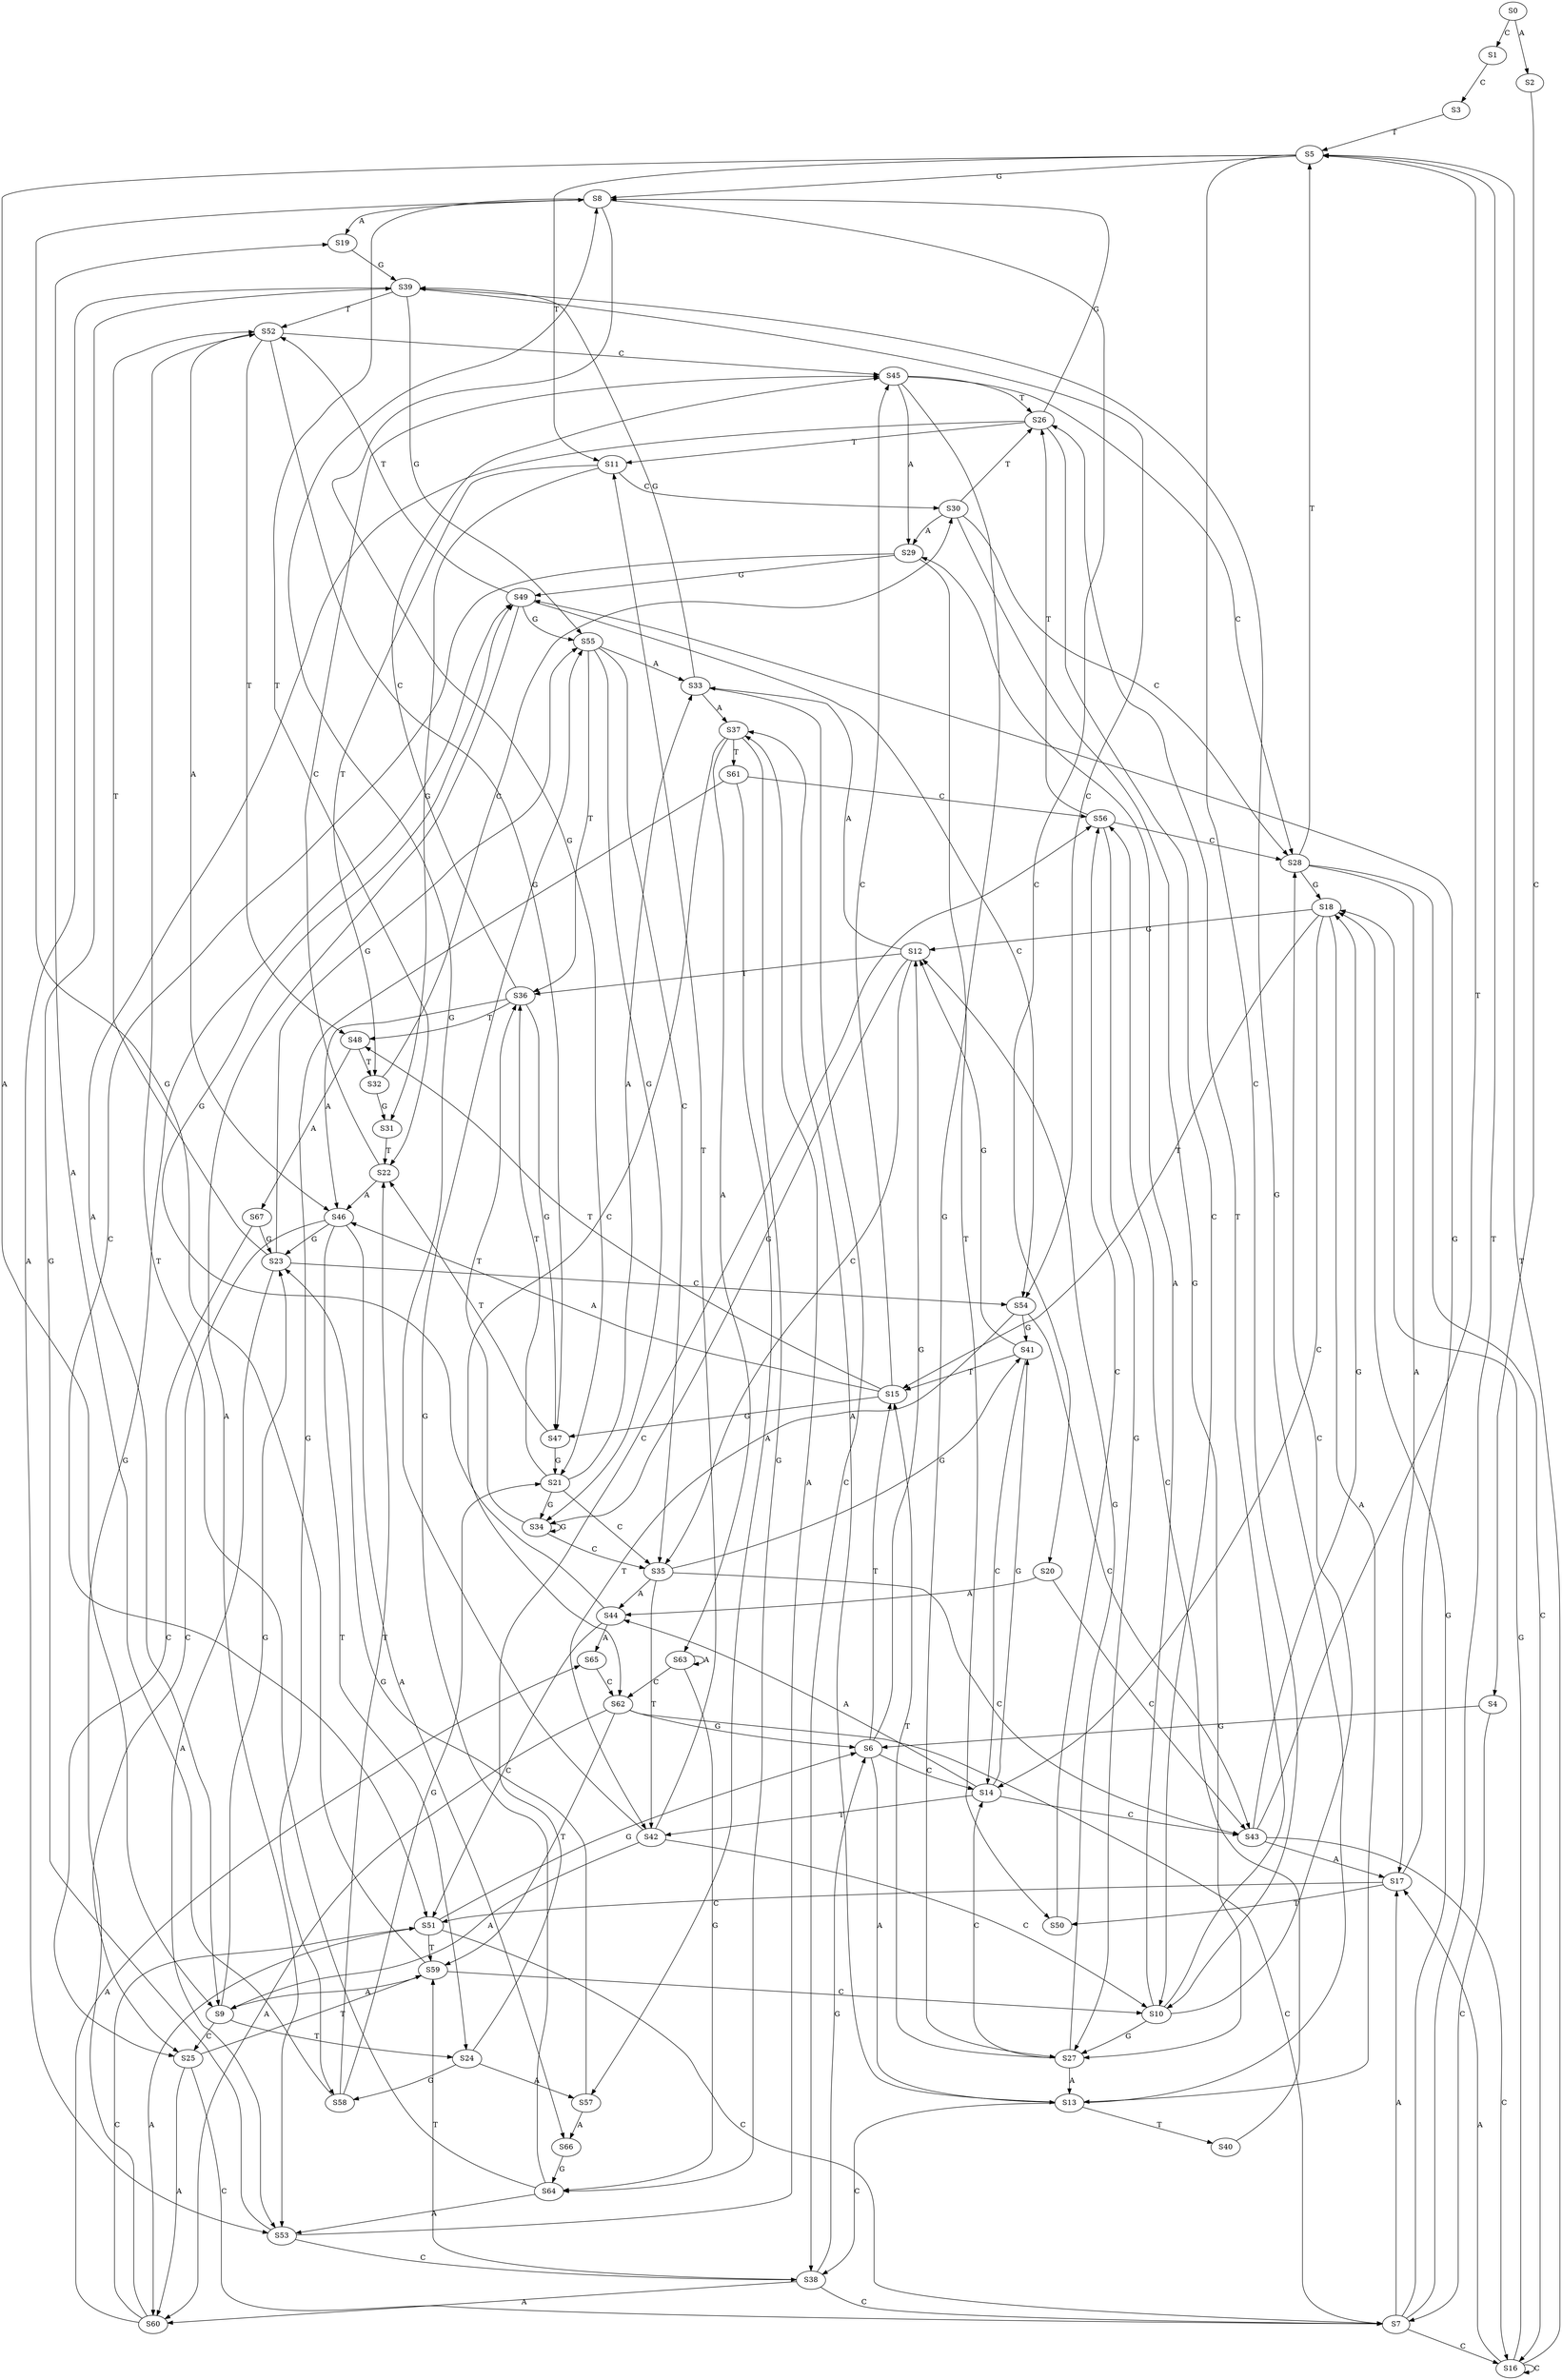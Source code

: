 strict digraph  {
	S0 -> S1 [ label = C ];
	S0 -> S2 [ label = A ];
	S1 -> S3 [ label = C ];
	S2 -> S4 [ label = C ];
	S3 -> S5 [ label = T ];
	S4 -> S6 [ label = G ];
	S4 -> S7 [ label = C ];
	S5 -> S8 [ label = G ];
	S5 -> S9 [ label = A ];
	S5 -> S10 [ label = C ];
	S5 -> S11 [ label = T ];
	S6 -> S12 [ label = G ];
	S6 -> S13 [ label = A ];
	S6 -> S14 [ label = C ];
	S6 -> S15 [ label = T ];
	S7 -> S16 [ label = C ];
	S7 -> S17 [ label = A ];
	S7 -> S5 [ label = T ];
	S7 -> S18 [ label = G ];
	S8 -> S19 [ label = A ];
	S8 -> S20 [ label = C ];
	S8 -> S21 [ label = G ];
	S8 -> S22 [ label = T ];
	S9 -> S23 [ label = G ];
	S9 -> S24 [ label = T ];
	S9 -> S25 [ label = C ];
	S10 -> S26 [ label = T ];
	S10 -> S27 [ label = G ];
	S10 -> S28 [ label = C ];
	S10 -> S29 [ label = A ];
	S11 -> S30 [ label = C ];
	S11 -> S31 [ label = G ];
	S11 -> S32 [ label = T ];
	S12 -> S33 [ label = A ];
	S12 -> S34 [ label = G ];
	S12 -> S35 [ label = C ];
	S12 -> S36 [ label = T ];
	S13 -> S37 [ label = A ];
	S13 -> S38 [ label = C ];
	S13 -> S39 [ label = G ];
	S13 -> S40 [ label = T ];
	S14 -> S41 [ label = G ];
	S14 -> S42 [ label = T ];
	S14 -> S43 [ label = C ];
	S14 -> S44 [ label = A ];
	S15 -> S45 [ label = C ];
	S15 -> S46 [ label = A ];
	S15 -> S47 [ label = G ];
	S15 -> S48 [ label = T ];
	S16 -> S18 [ label = G ];
	S16 -> S16 [ label = C ];
	S16 -> S17 [ label = A ];
	S16 -> S5 [ label = T ];
	S17 -> S49 [ label = G ];
	S17 -> S50 [ label = T ];
	S17 -> S51 [ label = C ];
	S18 -> S13 [ label = A ];
	S18 -> S12 [ label = G ];
	S18 -> S15 [ label = T ];
	S18 -> S14 [ label = C ];
	S19 -> S39 [ label = G ];
	S20 -> S43 [ label = C ];
	S20 -> S44 [ label = A ];
	S21 -> S34 [ label = G ];
	S21 -> S35 [ label = C ];
	S21 -> S36 [ label = T ];
	S21 -> S33 [ label = A ];
	S22 -> S45 [ label = C ];
	S22 -> S46 [ label = A ];
	S23 -> S52 [ label = T ];
	S23 -> S53 [ label = A ];
	S23 -> S54 [ label = C ];
	S23 -> S55 [ label = G ];
	S24 -> S56 [ label = C ];
	S24 -> S57 [ label = A ];
	S24 -> S58 [ label = G ];
	S25 -> S7 [ label = C ];
	S25 -> S59 [ label = T ];
	S25 -> S60 [ label = A ];
	S26 -> S8 [ label = G ];
	S26 -> S10 [ label = C ];
	S26 -> S9 [ label = A ];
	S26 -> S11 [ label = T ];
	S27 -> S12 [ label = G ];
	S27 -> S15 [ label = T ];
	S27 -> S14 [ label = C ];
	S27 -> S13 [ label = A ];
	S28 -> S16 [ label = C ];
	S28 -> S17 [ label = A ];
	S28 -> S5 [ label = T ];
	S28 -> S18 [ label = G ];
	S29 -> S50 [ label = T ];
	S29 -> S51 [ label = C ];
	S29 -> S49 [ label = G ];
	S30 -> S29 [ label = A ];
	S30 -> S26 [ label = T ];
	S30 -> S28 [ label = C ];
	S30 -> S27 [ label = G ];
	S31 -> S22 [ label = T ];
	S32 -> S31 [ label = G ];
	S32 -> S30 [ label = C ];
	S33 -> S37 [ label = A ];
	S33 -> S38 [ label = C ];
	S33 -> S39 [ label = G ];
	S34 -> S36 [ label = T ];
	S34 -> S35 [ label = C ];
	S34 -> S34 [ label = G ];
	S35 -> S42 [ label = T ];
	S35 -> S43 [ label = C ];
	S35 -> S41 [ label = G ];
	S35 -> S44 [ label = A ];
	S36 -> S46 [ label = A ];
	S36 -> S45 [ label = C ];
	S36 -> S47 [ label = G ];
	S36 -> S48 [ label = T ];
	S37 -> S61 [ label = T ];
	S37 -> S62 [ label = C ];
	S37 -> S63 [ label = A ];
	S37 -> S64 [ label = G ];
	S38 -> S59 [ label = T ];
	S38 -> S6 [ label = G ];
	S38 -> S7 [ label = C ];
	S38 -> S60 [ label = A ];
	S39 -> S52 [ label = T ];
	S39 -> S53 [ label = A ];
	S39 -> S55 [ label = G ];
	S39 -> S54 [ label = C ];
	S40 -> S56 [ label = C ];
	S41 -> S12 [ label = G ];
	S41 -> S14 [ label = C ];
	S41 -> S15 [ label = T ];
	S42 -> S9 [ label = A ];
	S42 -> S10 [ label = C ];
	S42 -> S11 [ label = T ];
	S42 -> S8 [ label = G ];
	S43 -> S18 [ label = G ];
	S43 -> S17 [ label = A ];
	S43 -> S5 [ label = T ];
	S43 -> S16 [ label = C ];
	S44 -> S49 [ label = G ];
	S44 -> S65 [ label = A ];
	S44 -> S51 [ label = C ];
	S45 -> S26 [ label = T ];
	S45 -> S27 [ label = G ];
	S45 -> S29 [ label = A ];
	S45 -> S28 [ label = C ];
	S46 -> S24 [ label = T ];
	S46 -> S23 [ label = G ];
	S46 -> S66 [ label = A ];
	S46 -> S25 [ label = C ];
	S47 -> S22 [ label = T ];
	S47 -> S21 [ label = G ];
	S48 -> S67 [ label = A ];
	S48 -> S32 [ label = T ];
	S49 -> S55 [ label = G ];
	S49 -> S52 [ label = T ];
	S49 -> S53 [ label = A ];
	S49 -> S54 [ label = C ];
	S50 -> S56 [ label = C ];
	S51 -> S59 [ label = T ];
	S51 -> S7 [ label = C ];
	S51 -> S60 [ label = A ];
	S51 -> S6 [ label = G ];
	S52 -> S46 [ label = A ];
	S52 -> S45 [ label = C ];
	S52 -> S47 [ label = G ];
	S52 -> S48 [ label = T ];
	S53 -> S37 [ label = A ];
	S53 -> S38 [ label = C ];
	S53 -> S39 [ label = G ];
	S54 -> S43 [ label = C ];
	S54 -> S42 [ label = T ];
	S54 -> S41 [ label = G ];
	S55 -> S33 [ label = A ];
	S55 -> S34 [ label = G ];
	S55 -> S36 [ label = T ];
	S55 -> S35 [ label = C ];
	S56 -> S28 [ label = C ];
	S56 -> S27 [ label = G ];
	S56 -> S26 [ label = T ];
	S57 -> S23 [ label = G ];
	S57 -> S66 [ label = A ];
	S58 -> S21 [ label = G ];
	S58 -> S19 [ label = A ];
	S58 -> S22 [ label = T ];
	S59 -> S9 [ label = A ];
	S59 -> S10 [ label = C ];
	S59 -> S8 [ label = G ];
	S60 -> S49 [ label = G ];
	S60 -> S51 [ label = C ];
	S60 -> S65 [ label = A ];
	S61 -> S57 [ label = A ];
	S61 -> S56 [ label = C ];
	S61 -> S58 [ label = G ];
	S62 -> S60 [ label = A ];
	S62 -> S7 [ label = C ];
	S62 -> S6 [ label = G ];
	S62 -> S59 [ label = T ];
	S63 -> S64 [ label = G ];
	S63 -> S62 [ label = C ];
	S63 -> S63 [ label = A ];
	S64 -> S52 [ label = T ];
	S64 -> S53 [ label = A ];
	S64 -> S55 [ label = G ];
	S65 -> S62 [ label = C ];
	S66 -> S64 [ label = G ];
	S67 -> S25 [ label = C ];
	S67 -> S23 [ label = G ];
}
